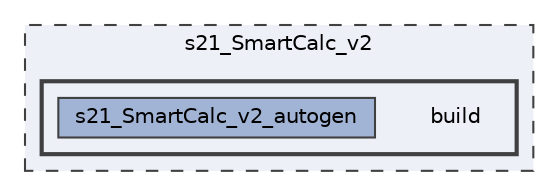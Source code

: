 digraph "s21_SmartCalc_v2/build"
{
 // LATEX_PDF_SIZE
  bgcolor="transparent";
  edge [fontname=Helvetica,fontsize=10,labelfontname=Helvetica,labelfontsize=10];
  node [fontname=Helvetica,fontsize=10,shape=box,height=0.2,width=0.4];
  compound=true
  subgraph clusterdir_f9b4a3e8e8b4cda273e0db56f2152fe6 {
    graph [ bgcolor="#edf0f7", pencolor="grey25", label="s21_SmartCalc_v2", fontname=Helvetica,fontsize=10 style="filled,dashed", URL="dir_f9b4a3e8e8b4cda273e0db56f2152fe6.html",tooltip=""]
  subgraph clusterdir_f56c8d31824d217300daacffcf678a10 {
    graph [ bgcolor="#edf0f7", pencolor="grey25", label="", fontname=Helvetica,fontsize=10 style="filled,bold", URL="dir_f56c8d31824d217300daacffcf678a10.html",tooltip=""]
    dir_f56c8d31824d217300daacffcf678a10 [shape=plaintext, label="build"];
  dir_73fc0df9a83dec310175324a1ce762aa [label="s21_SmartCalc_v2_autogen", fillcolor="#a2b4d6", color="grey25", style="filled", URL="dir_73fc0df9a83dec310175324a1ce762aa.html",tooltip=""];
  }
  }
}
